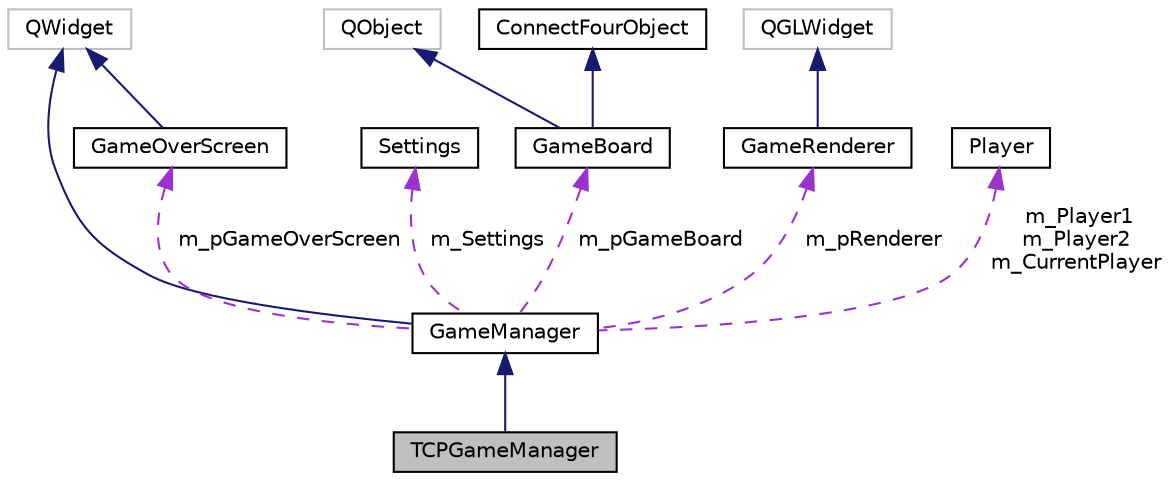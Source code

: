 digraph "TCPGameManager"
{
  edge [fontname="Helvetica",fontsize="10",labelfontname="Helvetica",labelfontsize="10"];
  node [fontname="Helvetica",fontsize="10",shape=record];
  Node1 [label="TCPGameManager",height=0.2,width=0.4,color="black", fillcolor="grey75", style="filled" fontcolor="black"];
  Node2 -> Node1 [dir="back",color="midnightblue",fontsize="10",style="solid",fontname="Helvetica"];
  Node2 [label="GameManager",height=0.2,width=0.4,color="black", fillcolor="white", style="filled",URL="$class_game_manager.html",tooltip="Class that handles game states and instanciates renderer and board. "];
  Node3 -> Node2 [dir="back",color="midnightblue",fontsize="10",style="solid",fontname="Helvetica"];
  Node3 [label="QWidget",height=0.2,width=0.4,color="grey75", fillcolor="white", style="filled"];
  Node4 -> Node2 [dir="back",color="darkorchid3",fontsize="10",style="dashed",label=" m_Settings" ,fontname="Helvetica"];
  Node4 [label="Settings",height=0.2,width=0.4,color="black", fillcolor="white", style="filled",URL="$struct_settings.html",tooltip="data holder between ui and game "];
  Node5 -> Node2 [dir="back",color="darkorchid3",fontsize="10",style="dashed",label=" m_pGameBoard" ,fontname="Helvetica"];
  Node5 [label="GameBoard",height=0.2,width=0.4,color="black", fillcolor="white", style="filled",URL="$class_game_board.html"];
  Node6 -> Node5 [dir="back",color="midnightblue",fontsize="10",style="solid",fontname="Helvetica"];
  Node6 [label="QObject",height=0.2,width=0.4,color="grey75", fillcolor="white", style="filled"];
  Node7 -> Node5 [dir="back",color="midnightblue",fontsize="10",style="solid",fontname="Helvetica"];
  Node7 [label="ConnectFourObject",height=0.2,width=0.4,color="black", fillcolor="white", style="filled",URL="$class_connect_four_object.html",tooltip="base class for every connect four related class "];
  Node8 -> Node2 [dir="back",color="darkorchid3",fontsize="10",style="dashed",label=" m_pRenderer" ,fontname="Helvetica"];
  Node8 [label="GameRenderer",height=0.2,width=0.4,color="black", fillcolor="white", style="filled",URL="$class_game_renderer.html",tooltip="Handles OpenGL window inside main window;. "];
  Node9 -> Node8 [dir="back",color="midnightblue",fontsize="10",style="solid",fontname="Helvetica"];
  Node9 [label="QGLWidget",height=0.2,width=0.4,color="grey75", fillcolor="white", style="filled"];
  Node10 -> Node2 [dir="back",color="darkorchid3",fontsize="10",style="dashed",label=" m_Player1\nm_Player2\nm_CurrentPlayer" ,fontname="Helvetica"];
  Node10 [label="Player",height=0.2,width=0.4,color="black", fillcolor="white", style="filled",URL="$class_player.html"];
  Node11 -> Node2 [dir="back",color="darkorchid3",fontsize="10",style="dashed",label=" m_pGameOverScreen" ,fontname="Helvetica"];
  Node11 [label="GameOverScreen",height=0.2,width=0.4,color="black", fillcolor="white", style="filled",URL="$class_game_over_screen.html"];
  Node3 -> Node11 [dir="back",color="midnightblue",fontsize="10",style="solid",fontname="Helvetica"];
}
